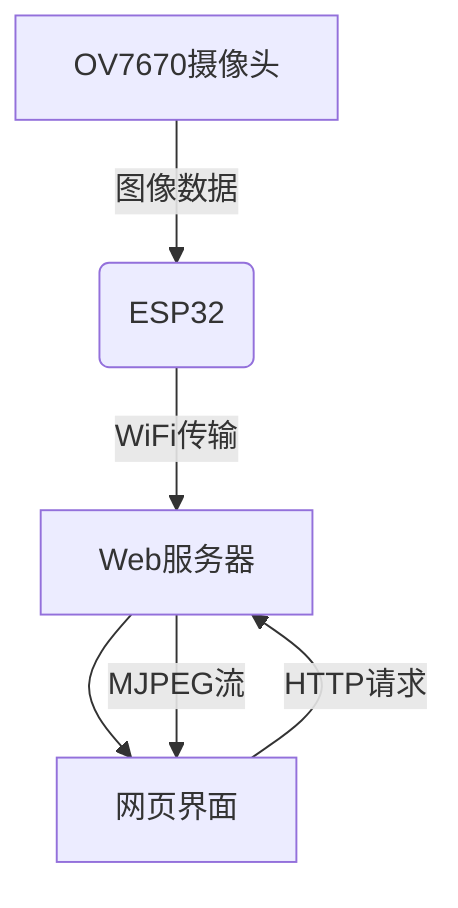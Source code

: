 graph TD
    A[OV7670摄像头] -->|图像数据| B(ESP32)
    B -->|WiFi传输| C[Web服务器]
    C --> D[网页界面]
    D -->|HTTP请求| C
    C -->|MJPEG流| D